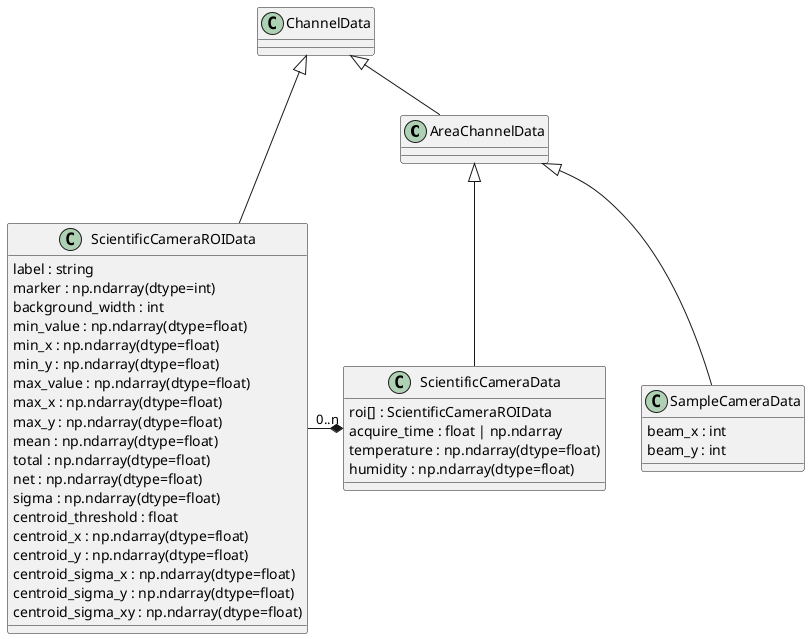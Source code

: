 @startuml
'https://plantuml.com/class-diagram

class AreaChannelData extends ChannelData

class SampleCameraData extends AreaChannelData {
    beam_x : int
    beam_y : int
}

class ScientificCameraData extends AreaChannelData {
    roi[] : ScientificCameraROIData
    acquire_time : float | np.ndarray
    {field} temperature : np.ndarray(dtype=float)
    {field} humidity : np.ndarray(dtype=float)
}

together {
    class ScientificCameraData
    class ScientificCameraROIData
}

ScientificCameraROIData -[hidden]> ScientificCameraData
ScientificCameraROIData "0..n" -* ScientificCameraData
ScientificCameraROIData -[hidden]> ScientificCameraData

class ScientificCameraROIData extends ChannelData{
    {field} label : string
    {field} marker : np.ndarray(dtype=int)
    background_width : int
    {field} min_value : np.ndarray(dtype=float)
    {field} min_x : np.ndarray(dtype=float)
    {field} min_y : np.ndarray(dtype=float)
    {field} max_value : np.ndarray(dtype=float)
    {field} max_x : np.ndarray(dtype=float)
    {field} max_y : np.ndarray(dtype=float)
    {field} mean : np.ndarray(dtype=float)
    {field} total : np.ndarray(dtype=float)
    {field} net : np.ndarray(dtype=float)
    {field} sigma : np.ndarray(dtype=float)
    centroid_threshold : float
    {field} centroid_x : np.ndarray(dtype=float)
    {field} centroid_y : np.ndarray(dtype=float)
    {field} centroid_sigma_x : np.ndarray(dtype=float)
    {field} centroid_sigma_y : np.ndarray(dtype=float)
    {field} centroid_sigma_xy : np.ndarray(dtype=float)
}

@enduml